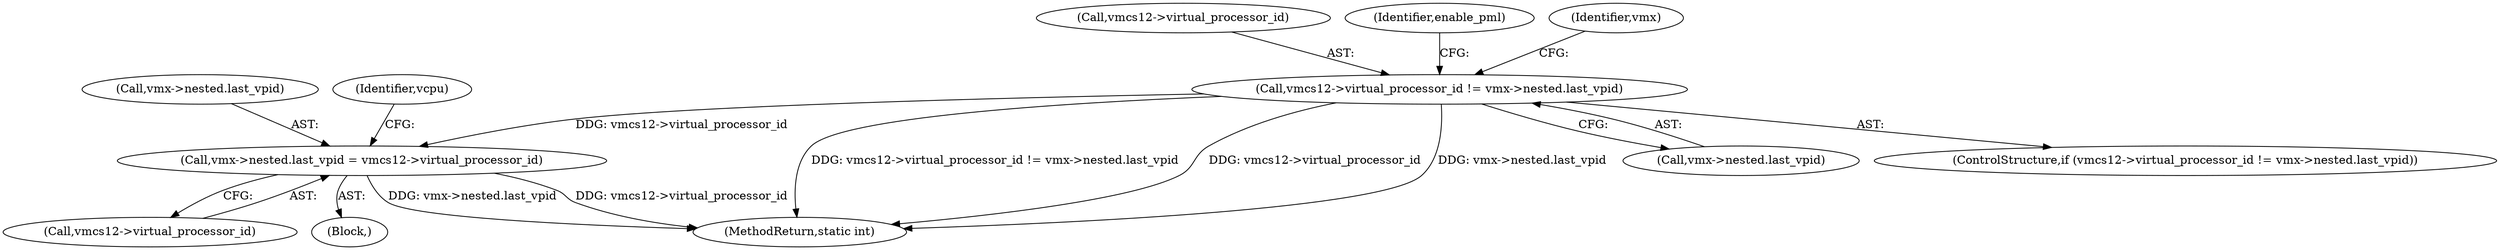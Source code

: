 digraph "0_linux_51aa68e7d57e3217192d88ce90fd5b8ef29ec94f@pointer" {
"1000816" [label="(Call,vmcs12->virtual_processor_id != vmx->nested.last_vpid)"];
"1000826" [label="(Call,vmx->nested.last_vpid = vmcs12->virtual_processor_id)"];
"1000832" [label="(Call,vmcs12->virtual_processor_id)"];
"1000817" [label="(Call,vmcs12->virtual_processor_id)"];
"1000853" [label="(Identifier,enable_pml)"];
"1001021" [label="(MethodReturn,static int)"];
"1000829" [label="(Identifier,vmx)"];
"1000826" [label="(Call,vmx->nested.last_vpid = vmcs12->virtual_processor_id)"];
"1000820" [label="(Call,vmx->nested.last_vpid)"];
"1000816" [label="(Call,vmcs12->virtual_processor_id != vmx->nested.last_vpid)"];
"1000825" [label="(Block,)"];
"1000815" [label="(ControlStructure,if (vmcs12->virtual_processor_id != vmx->nested.last_vpid))"];
"1000827" [label="(Call,vmx->nested.last_vpid)"];
"1000836" [label="(Identifier,vcpu)"];
"1000816" -> "1000815"  [label="AST: "];
"1000816" -> "1000820"  [label="CFG: "];
"1000817" -> "1000816"  [label="AST: "];
"1000820" -> "1000816"  [label="AST: "];
"1000829" -> "1000816"  [label="CFG: "];
"1000853" -> "1000816"  [label="CFG: "];
"1000816" -> "1001021"  [label="DDG: vmcs12->virtual_processor_id != vmx->nested.last_vpid"];
"1000816" -> "1001021"  [label="DDG: vmcs12->virtual_processor_id"];
"1000816" -> "1001021"  [label="DDG: vmx->nested.last_vpid"];
"1000816" -> "1000826"  [label="DDG: vmcs12->virtual_processor_id"];
"1000826" -> "1000825"  [label="AST: "];
"1000826" -> "1000832"  [label="CFG: "];
"1000827" -> "1000826"  [label="AST: "];
"1000832" -> "1000826"  [label="AST: "];
"1000836" -> "1000826"  [label="CFG: "];
"1000826" -> "1001021"  [label="DDG: vmx->nested.last_vpid"];
"1000826" -> "1001021"  [label="DDG: vmcs12->virtual_processor_id"];
}
